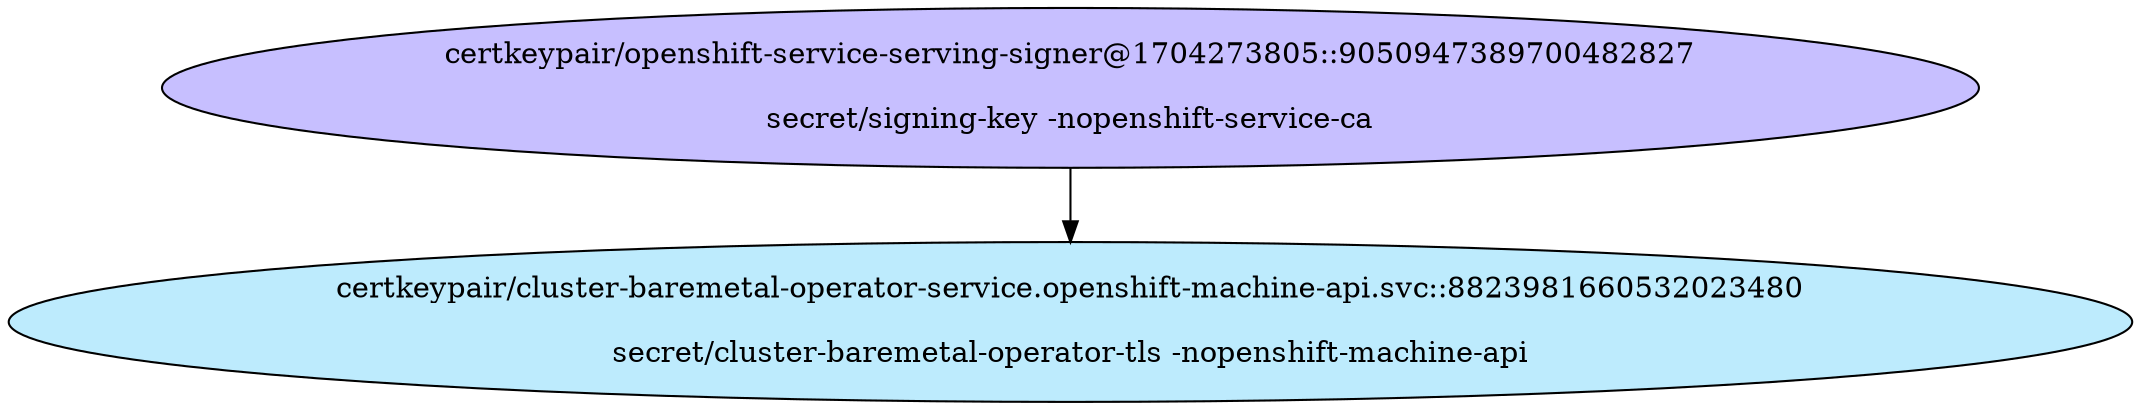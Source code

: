 digraph "Local Certificate" {
  // Node definitions.
  1 [
    label="certkeypair/openshift-service-serving-signer@1704273805::9050947389700482827\n\nsecret/signing-key -nopenshift-service-ca\n"
    style=filled
    fillcolor="#c7bfff"
  ];
  32 [
    label="certkeypair/cluster-baremetal-operator-service.openshift-machine-api.svc::8823981660532023480\n\nsecret/cluster-baremetal-operator-tls -nopenshift-machine-api\n"
    style=filled
    fillcolor="#bdebfd"
  ];

  // Edge definitions.
  1 -> 32;
}
